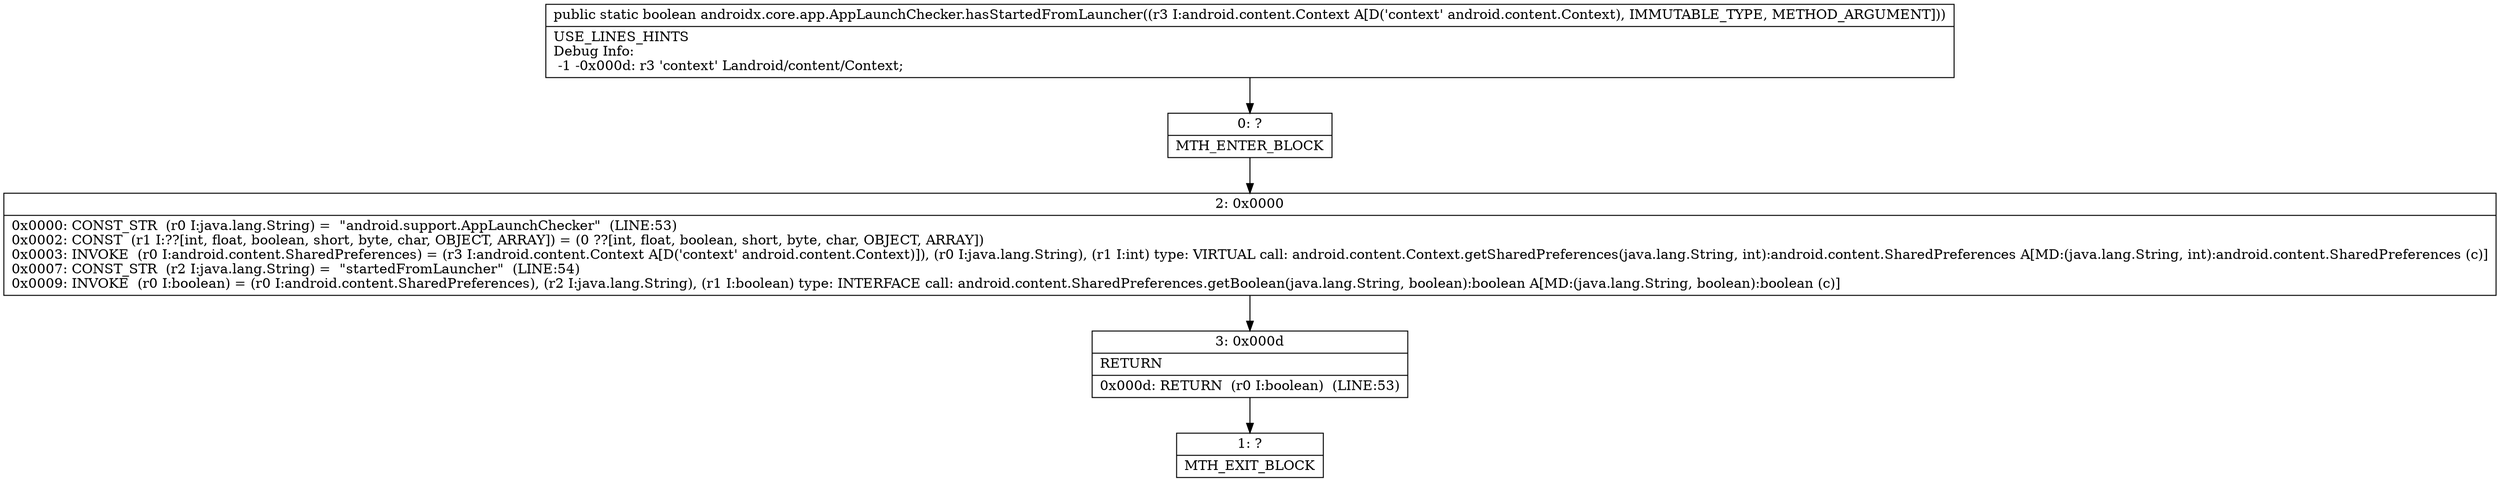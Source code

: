 digraph "CFG forandroidx.core.app.AppLaunchChecker.hasStartedFromLauncher(Landroid\/content\/Context;)Z" {
Node_0 [shape=record,label="{0\:\ ?|MTH_ENTER_BLOCK\l}"];
Node_2 [shape=record,label="{2\:\ 0x0000|0x0000: CONST_STR  (r0 I:java.lang.String) =  \"android.support.AppLaunchChecker\"  (LINE:53)\l0x0002: CONST  (r1 I:??[int, float, boolean, short, byte, char, OBJECT, ARRAY]) = (0 ??[int, float, boolean, short, byte, char, OBJECT, ARRAY]) \l0x0003: INVOKE  (r0 I:android.content.SharedPreferences) = (r3 I:android.content.Context A[D('context' android.content.Context)]), (r0 I:java.lang.String), (r1 I:int) type: VIRTUAL call: android.content.Context.getSharedPreferences(java.lang.String, int):android.content.SharedPreferences A[MD:(java.lang.String, int):android.content.SharedPreferences (c)]\l0x0007: CONST_STR  (r2 I:java.lang.String) =  \"startedFromLauncher\"  (LINE:54)\l0x0009: INVOKE  (r0 I:boolean) = (r0 I:android.content.SharedPreferences), (r2 I:java.lang.String), (r1 I:boolean) type: INTERFACE call: android.content.SharedPreferences.getBoolean(java.lang.String, boolean):boolean A[MD:(java.lang.String, boolean):boolean (c)]\l}"];
Node_3 [shape=record,label="{3\:\ 0x000d|RETURN\l|0x000d: RETURN  (r0 I:boolean)  (LINE:53)\l}"];
Node_1 [shape=record,label="{1\:\ ?|MTH_EXIT_BLOCK\l}"];
MethodNode[shape=record,label="{public static boolean androidx.core.app.AppLaunchChecker.hasStartedFromLauncher((r3 I:android.content.Context A[D('context' android.content.Context), IMMUTABLE_TYPE, METHOD_ARGUMENT]))  | USE_LINES_HINTS\lDebug Info:\l  \-1 \-0x000d: r3 'context' Landroid\/content\/Context;\l}"];
MethodNode -> Node_0;Node_0 -> Node_2;
Node_2 -> Node_3;
Node_3 -> Node_1;
}

